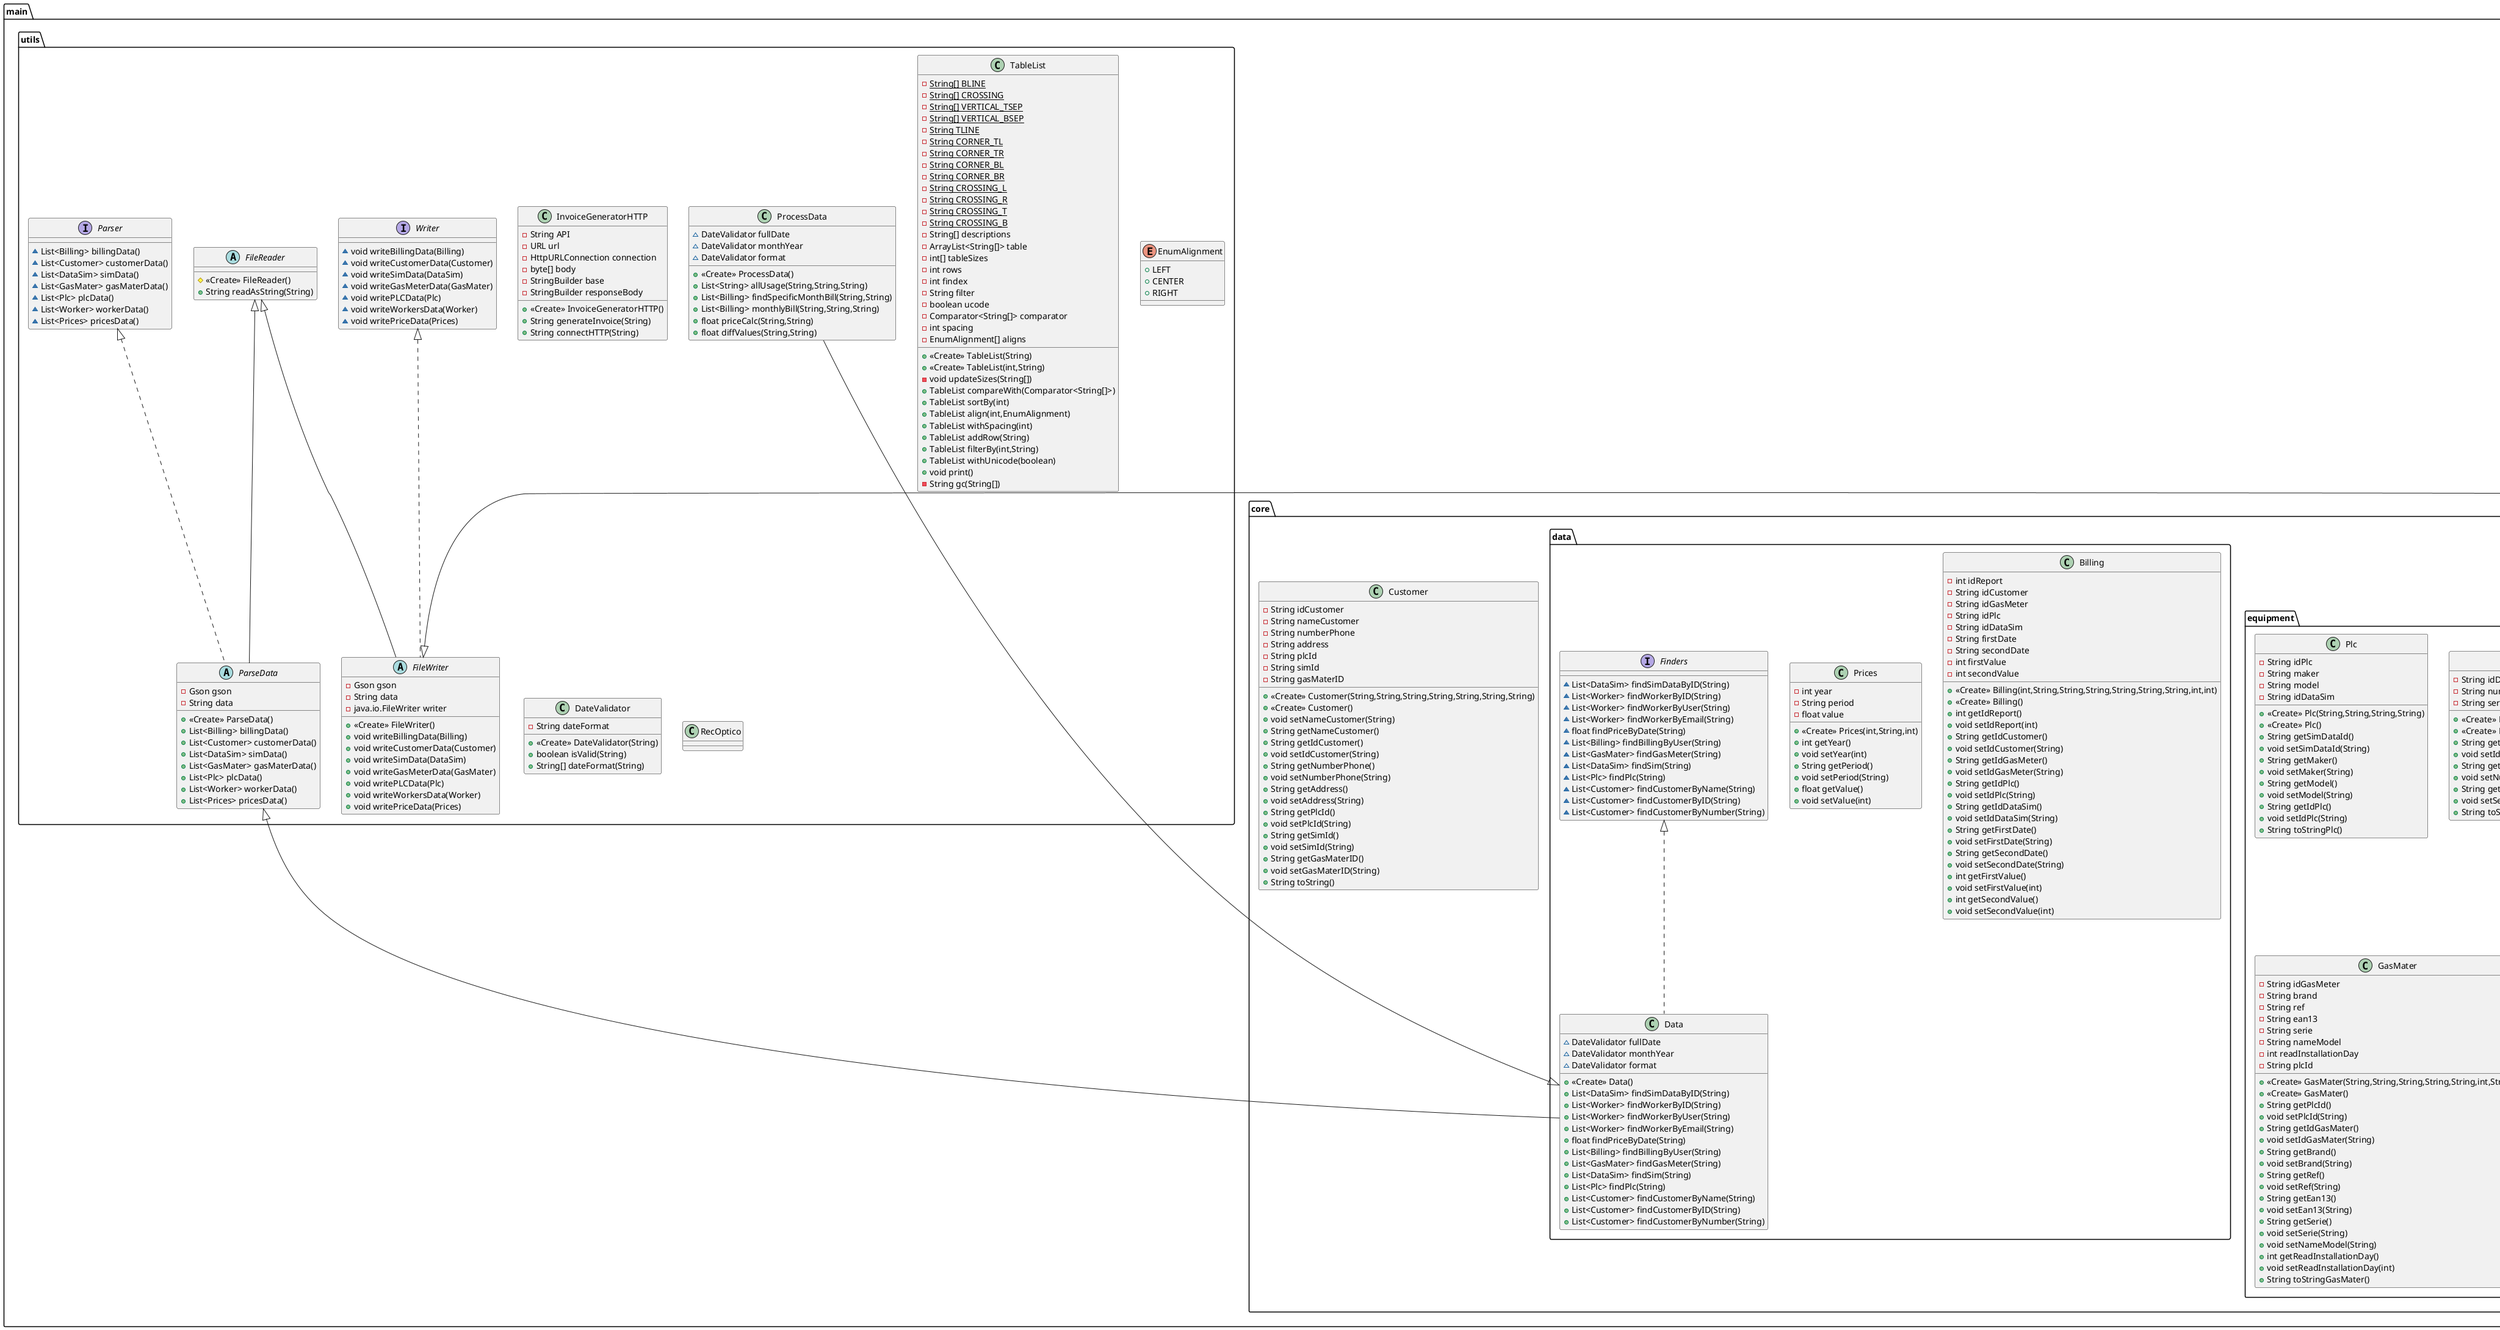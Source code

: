 @startuml
class main.core.menu.MenuOptions {
- Scanner userInput
- Data search
- ProcessData find
- Manager register
+ <<Create>> MenuOptions()
+ void principalMenu()
- void login()
- void registerOption()
- void loginOption()
- void searchByName(String)
- void searchByID(String)
- void workWithUserOption(String)
- void findBillingByDate(String)
- void findBillingByRangeDate(String)
- void generateInvoiceOption(String,String,String)
}
abstract class main.core.login.User {
- String name
- String password
+ <<Create>> User(String,String)
+ <<Create>> User()
+ String getName()
+ void setName(String)
+ String getPassword()
+ void setPassword(String)
}
class main.core.data.Data {
~ DateValidator fullDate
~ DateValidator monthYear
~ DateValidator format
+ <<Create>> Data()
+ List<DataSim> findSimDataByID(String)
+ List<Worker> findWorkerByID(String)
+ List<Worker> findWorkerByUser(String)
+ List<Worker> findWorkerByEmail(String)
+ float findPriceByDate(String)
+ List<Billing> findBillingByUser(String)
+ List<GasMater> findGasMeter(String)
+ List<DataSim> findSim(String)
+ List<Plc> findPlc(String)
+ List<Customer> findCustomerByName(String)
+ List<Customer> findCustomerByID(String)
+ List<Customer> findCustomerByNumber(String)
}
interface main.utils.Writer {
~ void writeBillingData(Billing)
~ void writeCustomerData(Customer)
~ void writeSimData(DataSim)
~ void writeGasMeterData(GasMater)
~ void writePLCData(Plc)
~ void writeWorkersData(Worker)
~ void writePriceData(Prices)
}
class main.core.equipment.Plc {
- String idPlc
- String maker
- String model
- String idDataSim
+ <<Create>> Plc(String,String,String,String)
+ <<Create>> Plc()
+ String getSimDataId()
+ void setSimDataId(String)
+ String getMaker()
+ void setMaker(String)
+ String getModel()
+ void setModel(String)
+ String getIdPlc()
+ void setIdPlc(String)
+ String toStringPlc()
}
class main.core.login.Manager {
- Worker employee
- Data data
+ <<Create>> Manager()
- String newIdEmployee()
+ void userCreate(String,String,String,String)
+ boolean login(String,String)
}
class main.core.data.Billing {
- int idReport
- String idCustomer
- String idGasMeter
- String idPlc
- String idDataSim
- String firstDate
- String secondDate
- int firstValue
- int secondValue
+ <<Create>> Billing(int,String,String,String,String,String,String,int,int)
+ <<Create>> Billing()
+ int getIdReport()
+ void setIdReport(int)
+ String getIdCustomer()
+ void setIdCustomer(String)
+ String getIdGasMeter()
+ void setIdGasMeter(String)
+ String getIdPlc()
+ void setIdPlc(String)
+ String getIdDataSim()
+ void setIdDataSim(String)
+ String getFirstDate()
+ void setFirstDate(String)
+ String getSecondDate()
+ void setSecondDate(String)
+ int getFirstValue()
+ void setFirstValue(int)
+ int getSecondValue()
+ void setSecondValue(int)
}
interface main.utils.Parser {
~ List<Billing> billingData()
~ List<Customer> customerData()
~ List<DataSim> simData()
~ List<GasMater> gasMaterData()
~ List<Plc> plcData()
~ List<Worker> workerData()
~ List<Prices> pricesData()
}
class main.core.equipment.DataSim {
- String idDataSim
- String numberDataSim
- String serviceCompany
+ <<Create>> DataSim(String,String,String)
+ <<Create>> DataSim()
+ String getIdDataSim()
+ void setIdDataSim(String)
+ String getNumberDataSim()
+ void setNumberDataSim(String)
+ String getServiceCompany()
+ void setServiceCompany(String)
+ String toStringDataSim()
}
class main.core.Customer {
- String idCustomer
- String nameCustomer
- String numberPhone
- String address
- String plcId
- String simId
- String gasMaterID
+ <<Create>> Customer(String,String,String,String,String,String,String)
+ <<Create>> Customer()
+ void setNameCustomer(String)
+ String getNameCustomer()
+ String getIdCustomer()
+ void setIdCustomer(String)
+ String getNumberPhone()
+ void setNumberPhone(String)
+ String getAddress()
+ void setAddress(String)
+ String getPlcId()
+ void setPlcId(String)
+ String getSimId()
+ void setSimId(String)
+ String getGasMaterID()
+ void setGasMaterID(String)
+ String toString()
}
class main.core.equipment.GasMater {
- String idGasMeter
- String brand
- String ref
- String ean13
- String serie
- String nameModel
- int readInstallationDay
- String plcId
+ <<Create>> GasMater(String,String,String,String,String,int,String)
+ <<Create>> GasMater()
+ String getPlcId()
+ void setPlcId(String)
+ String getIdGasMater()
+ void setIdGasMater(String)
+ String getBrand()
+ void setBrand(String)
+ String getRef()
+ void setRef(String)
+ String getEan13()
+ void setEan13(String)
+ String getSerie()
+ void setSerie(String)
+ void setNameModel(String)
+ int getReadInstallationDay()
+ void setReadInstallationDay(int)
+ String toStringGasMater()
}
class main.utils.ProcessData {
~ DateValidator fullDate
~ DateValidator monthYear
~ DateValidator format
+ <<Create>> ProcessData()
+ List<String> allUsage(String,String,String)
+ List<Billing> findSpecificMonthBill(String,String)
+ List<Billing> monthlyBill(String,String,String)
+ float priceCalc(String,String)
+ float diffValues(String,String)
}
abstract class main.utils.ParseData {
- Gson gson
- String data
+ <<Create>> ParseData()
+ List<Billing> billingData()
+ List<Customer> customerData()
+ List<DataSim> simData()
+ List<GasMater> gasMaterData()
+ List<Plc> plcData()
+ List<Worker> workerData()
+ List<Prices> pricesData()
}
class main.core.data.Prices {
- int year
- String period
- float value
+ <<Create>> Prices(int,String,int)
+ int getYear()
+ void setYear(int)
+ String getPeriod()
+ void setPeriod(String)
+ float getValue()
+ void setValue(int)
}
abstract class main.utils.FileReader {
# <<Create>> FileReader()
+ String readAsString(String)
}
class main.core.Worker {
- String idEmployee
- String email
- String nameCompany
- String department
+ <<Create>> Worker(String,String,String,String,String,String)
+ <<Create>> Worker()
+ String getEmail()
+ void setEmail(String)
+ String toString()
+ String getIdEmployee()
+ void setIdEmployee(String)
+ String getNameCompany()
+ void setNameCompany(String)
+ String getDepartment()
+ void setDepartment(String)
}
class main.utils.InvoiceGeneratorHTTP {
- String API
- URL url
- HttpURLConnection connection
- byte[] body
- StringBuilder base
- StringBuilder responseBody
+ <<Create>> InvoiceGeneratorHTTP()
+ String generateInvoice(String)
+ String connectHTTP(String)
}
class main.utils.TableList {
- {static} String[] BLINE
- {static} String[] CROSSING
- {static} String[] VERTICAL_TSEP
- {static} String[] VERTICAL_BSEP
- {static} String TLINE
- {static} String CORNER_TL
- {static} String CORNER_TR
- {static} String CORNER_BL
- {static} String CORNER_BR
- {static} String CROSSING_L
- {static} String CROSSING_R
- {static} String CROSSING_T
- {static} String CROSSING_B
- String[] descriptions
- ArrayList<String[]> table
- int[] tableSizes
- int rows
- int findex
- String filter
- boolean ucode
- Comparator<String[]> comparator
- int spacing
- EnumAlignment[] aligns
+ <<Create>> TableList(String)
+ <<Create>> TableList(int,String)
- void updateSizes(String[])
+ TableList compareWith(Comparator<String[]>)
+ TableList sortBy(int)
+ TableList align(int,EnumAlignment)
+ TableList withSpacing(int)
+ TableList addRow(String)
+ TableList filterBy(int,String)
+ TableList withUnicode(boolean)
+ void print()
- String gc(String[])
}
enum main.utils.EnumAlignment {
+  LEFT
+  CENTER
+  RIGHT
}
interface main.core.data.Finders {
~ List<DataSim> findSimDataByID(String)
~ List<Worker> findWorkerByID(String)
~ List<Worker> findWorkerByUser(String)
~ List<Worker> findWorkerByEmail(String)
~ float findPriceByDate(String)
~ List<Billing> findBillingByUser(String)
~ List<GasMater> findGasMeter(String)
~ List<DataSim> findSim(String)
~ List<Plc> findPlc(String)
~ List<Customer> findCustomerByName(String)
~ List<Customer> findCustomerByID(String)
~ List<Customer> findCustomerByNumber(String)
}
class main.utils.DateValidator {
- String dateFormat
+ <<Create>> DateValidator(String)
+ boolean isValid(String)
+ String[] dateFormat(String)
}
abstract class main.utils.FileWriter {
- Gson gson
- String data
- java.io.FileWriter writer
+ <<Create>> FileWriter()
+ void writeBillingData(Billing)
+ void writeCustomerData(Customer)
+ void writeSimData(DataSim)
+ void writeGasMeterData(GasMater)
+ void writePLCData(Plc)
+ void writeWorkersData(Worker)
+ void writePriceData(Prices)
}
class main.utils.RecOptico {
}
abstract class main.core.menu.Menus {
- TableList table
- ProcessData find
- BigDecimal decimalFix
+ <<Create>> Menus()
- BigDecimal prettyDecimal(float)
# void principal()
# void registerCheck(String,String,String)
# void logged()
# void actionsCustomer()
# void customerList(List<Customer>)
# void billSpecificMonth(List<Billing>,String,String)
# void billRangeMonth(List<String>)
}


main.core.menu.Menus <|-- main.core.menu.MenuOptions
main.core.data.Finders <|.. main.core.data.Data
main.utils.ParseData <|-- main.core.data.Data
main.utils.FileWriter <|-- main.core.login.Manager
main.core.data.Data <|-- main.utils.ProcessData
main.utils.Parser <|.. main.utils.ParseData
main.utils.FileReader <|-- main.utils.ParseData
main.core.login.User <|-- main.core.Worker
main.utils.Writer <|.. main.utils.FileWriter
main.utils.FileReader <|-- main.utils.FileWriter
@enduml